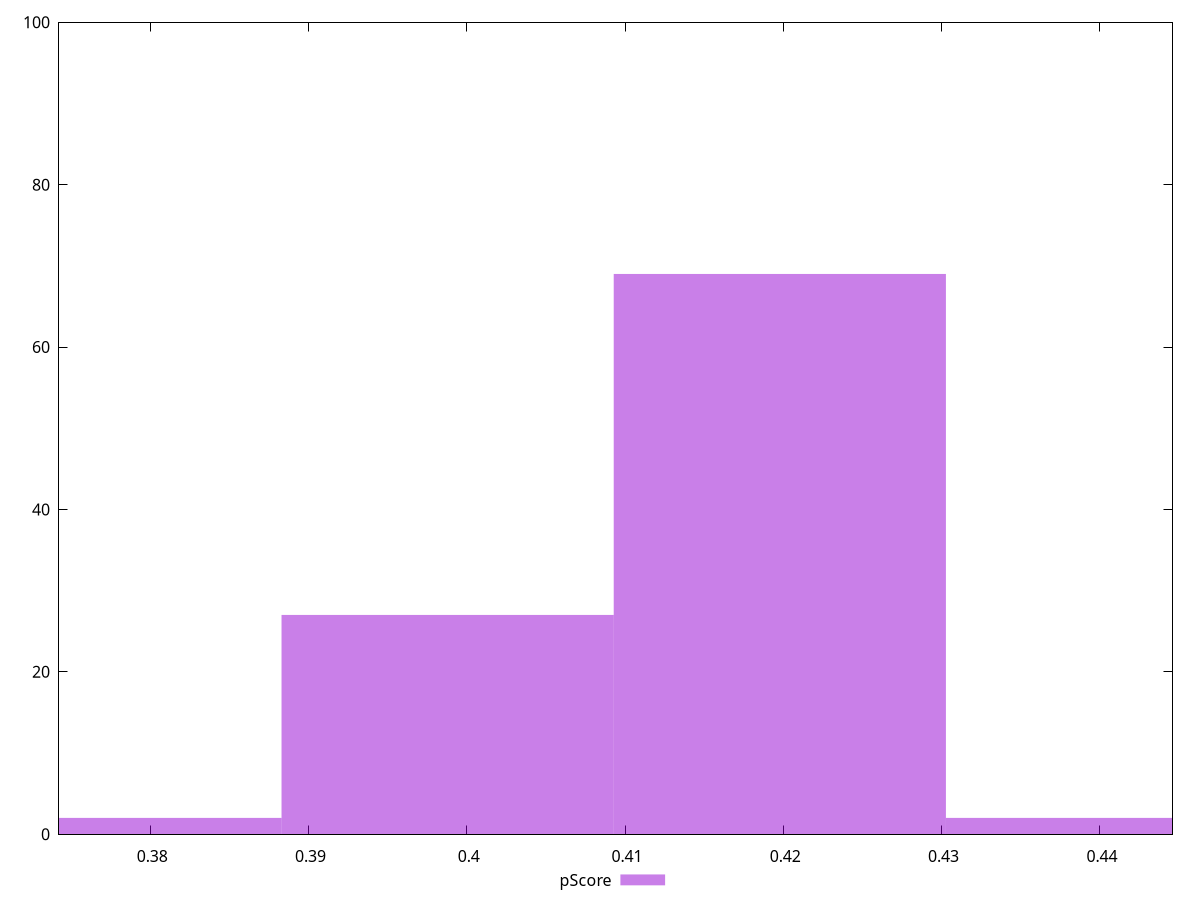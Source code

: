 reset

$pScore <<EOF
0.37780037885114287 2
0.39878928878731745 27
0.4197781987234921 69
0.4407671086596667 2
EOF

set key outside below
set boxwidth 0.020988909936174603
set xrange [0.37423529411764705:0.4445882352941176]
set yrange [0:100]
set trange [0:100]
set style fill transparent solid 0.5 noborder
set terminal svg size 640, 490 enhanced background rgb 'white'
set output "report_00017_2021-02-10T15-08-03.406Z/render-blocking-resources/samples/pages/pScore/histogram.svg"

plot $pScore title "pScore" with boxes

reset
